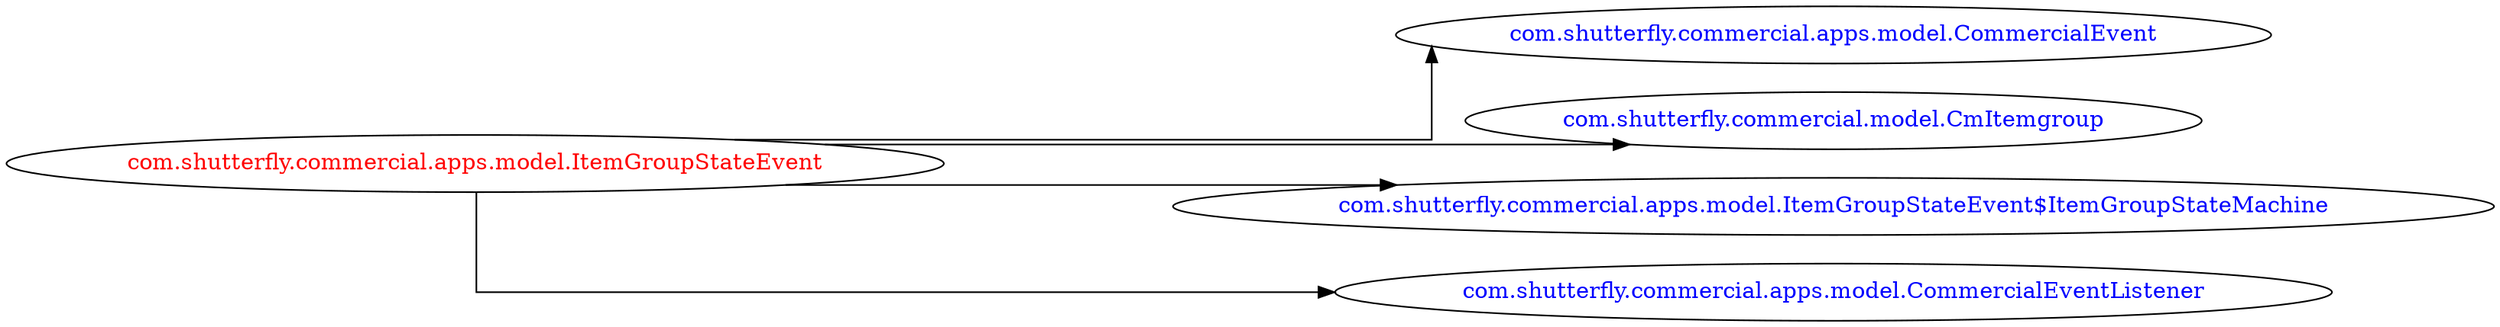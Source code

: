 digraph dependencyGraph {
 concentrate=true;
 ranksep="2.0";
 rankdir="LR"; 
 splines="ortho";
"com.shutterfly.commercial.apps.model.ItemGroupStateEvent" [fontcolor="red"];
"com.shutterfly.commercial.apps.model.CommercialEvent" [ fontcolor="blue" ];
"com.shutterfly.commercial.apps.model.ItemGroupStateEvent"->"com.shutterfly.commercial.apps.model.CommercialEvent";
"com.shutterfly.commercial.model.CmItemgroup" [ fontcolor="blue" ];
"com.shutterfly.commercial.apps.model.ItemGroupStateEvent"->"com.shutterfly.commercial.model.CmItemgroup";
"com.shutterfly.commercial.apps.model.ItemGroupStateEvent$ItemGroupStateMachine" [ fontcolor="blue" ];
"com.shutterfly.commercial.apps.model.ItemGroupStateEvent"->"com.shutterfly.commercial.apps.model.ItemGroupStateEvent$ItemGroupStateMachine";
"com.shutterfly.commercial.apps.model.CommercialEventListener" [ fontcolor="blue" ];
"com.shutterfly.commercial.apps.model.ItemGroupStateEvent"->"com.shutterfly.commercial.apps.model.CommercialEventListener";
}